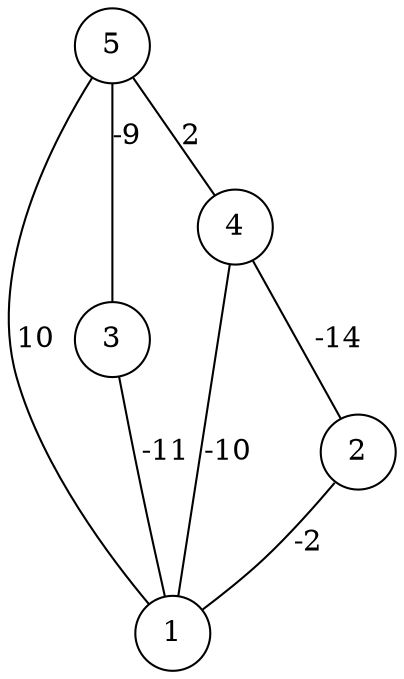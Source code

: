 graph { 
	 fontname="Helvetica,Arial,sans-serif" 
	 node [shape = circle]; 
	 5 -- 1 [label = "10"];
	 5 -- 3 [label = "-9"];
	 5 -- 4 [label = "2"];
	 4 -- 1 [label = "-10"];
	 4 -- 2 [label = "-14"];
	 3 -- 1 [label = "-11"];
	 2 -- 1 [label = "-2"];
	 1;
	 2;
	 3;
	 4;
	 5;
}
